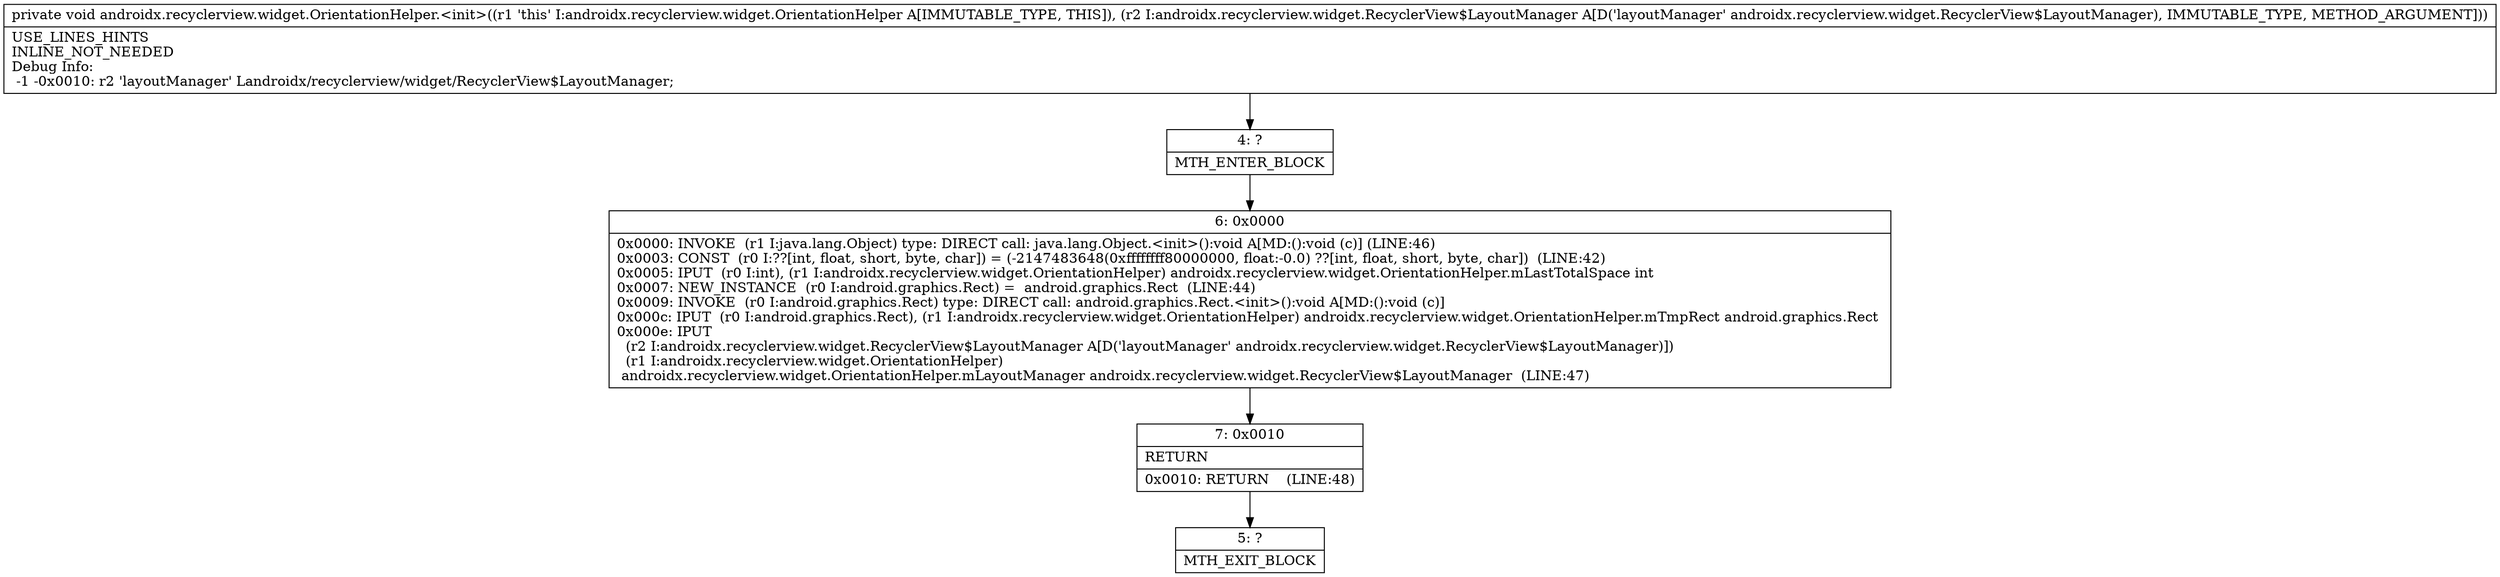 digraph "CFG forandroidx.recyclerview.widget.OrientationHelper.\<init\>(Landroidx\/recyclerview\/widget\/RecyclerView$LayoutManager;)V" {
Node_4 [shape=record,label="{4\:\ ?|MTH_ENTER_BLOCK\l}"];
Node_6 [shape=record,label="{6\:\ 0x0000|0x0000: INVOKE  (r1 I:java.lang.Object) type: DIRECT call: java.lang.Object.\<init\>():void A[MD:():void (c)] (LINE:46)\l0x0003: CONST  (r0 I:??[int, float, short, byte, char]) = (\-2147483648(0xffffffff80000000, float:\-0.0) ??[int, float, short, byte, char])  (LINE:42)\l0x0005: IPUT  (r0 I:int), (r1 I:androidx.recyclerview.widget.OrientationHelper) androidx.recyclerview.widget.OrientationHelper.mLastTotalSpace int \l0x0007: NEW_INSTANCE  (r0 I:android.graphics.Rect) =  android.graphics.Rect  (LINE:44)\l0x0009: INVOKE  (r0 I:android.graphics.Rect) type: DIRECT call: android.graphics.Rect.\<init\>():void A[MD:():void (c)]\l0x000c: IPUT  (r0 I:android.graphics.Rect), (r1 I:androidx.recyclerview.widget.OrientationHelper) androidx.recyclerview.widget.OrientationHelper.mTmpRect android.graphics.Rect \l0x000e: IPUT  \l  (r2 I:androidx.recyclerview.widget.RecyclerView$LayoutManager A[D('layoutManager' androidx.recyclerview.widget.RecyclerView$LayoutManager)])\l  (r1 I:androidx.recyclerview.widget.OrientationHelper)\l androidx.recyclerview.widget.OrientationHelper.mLayoutManager androidx.recyclerview.widget.RecyclerView$LayoutManager  (LINE:47)\l}"];
Node_7 [shape=record,label="{7\:\ 0x0010|RETURN\l|0x0010: RETURN    (LINE:48)\l}"];
Node_5 [shape=record,label="{5\:\ ?|MTH_EXIT_BLOCK\l}"];
MethodNode[shape=record,label="{private void androidx.recyclerview.widget.OrientationHelper.\<init\>((r1 'this' I:androidx.recyclerview.widget.OrientationHelper A[IMMUTABLE_TYPE, THIS]), (r2 I:androidx.recyclerview.widget.RecyclerView$LayoutManager A[D('layoutManager' androidx.recyclerview.widget.RecyclerView$LayoutManager), IMMUTABLE_TYPE, METHOD_ARGUMENT]))  | USE_LINES_HINTS\lINLINE_NOT_NEEDED\lDebug Info:\l  \-1 \-0x0010: r2 'layoutManager' Landroidx\/recyclerview\/widget\/RecyclerView$LayoutManager;\l}"];
MethodNode -> Node_4;Node_4 -> Node_6;
Node_6 -> Node_7;
Node_7 -> Node_5;
}

